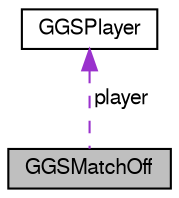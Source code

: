 digraph "GGSMatchOff"
{
 // LATEX_PDF_SIZE
  bgcolor="transparent";
  edge [fontname="FreeSans",fontsize="10",labelfontname="FreeSans",labelfontsize="10"];
  node [fontname="FreeSans",fontsize="10",shape=record];
  Node1 [label="GGSMatchOff",height=0.2,width=0.4,color="black", fillcolor="grey75", style="filled", fontcolor="black",tooltip=" "];
  Node2 -> Node1 [dir="back",color="darkorchid3",fontsize="10",style="dashed",label=" player" ,fontname="FreeSans"];
  Node2 [label="GGSPlayer",height=0.2,width=0.4,color="black",URL="$structGGSPlayer.html",tooltip=" "];
}
